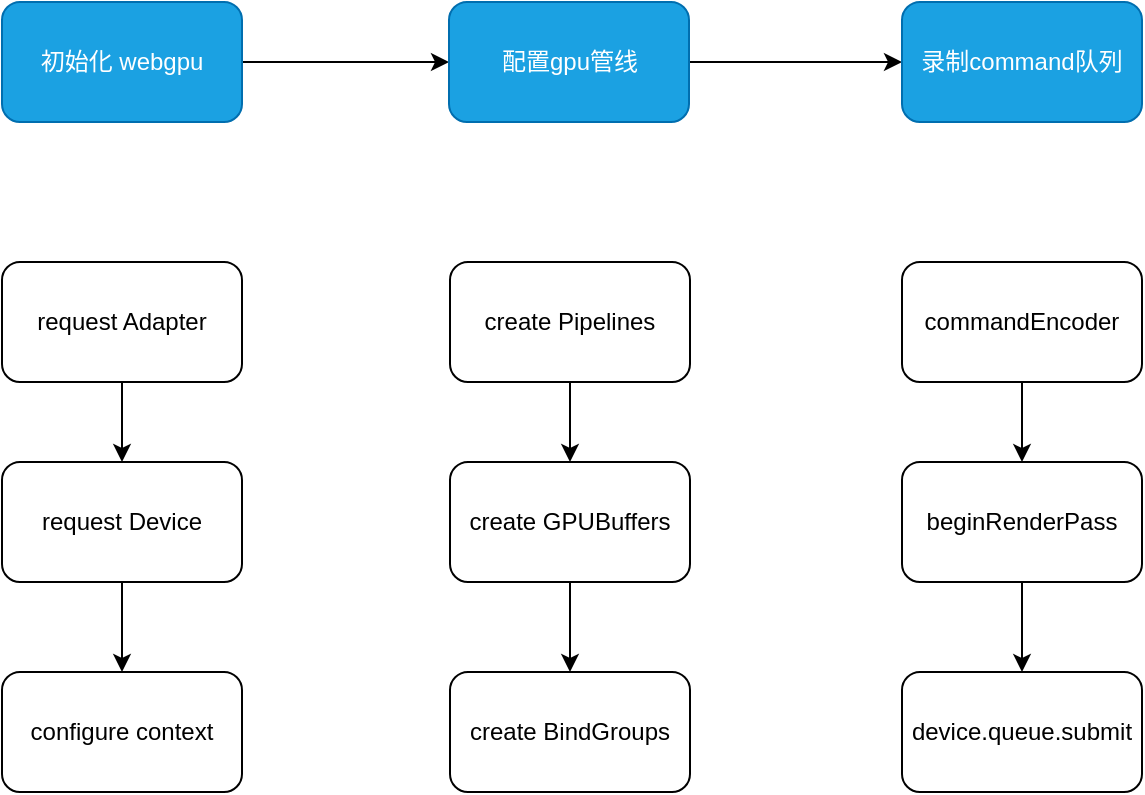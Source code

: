 <mxfile>
    <diagram id="ynYM5eg30JxEy858ucNE" name="第 1 页">
        <mxGraphModel dx="1406" dy="984" grid="1" gridSize="10" guides="1" tooltips="1" connect="1" arrows="1" fold="1" page="1" pageScale="1" pageWidth="827" pageHeight="1169" math="0" shadow="0">
            <root>
                <mxCell id="0"/>
                <mxCell id="1" parent="0"/>
                <mxCell id="21" value="" style="edgeStyle=none;html=1;" parent="1" source="2" target="4" edge="1">
                    <mxGeometry relative="1" as="geometry"/>
                </mxCell>
                <mxCell id="2" value="初始化 webgpu" style="rounded=1;whiteSpace=wrap;html=1;fillColor=#1ba1e2;fontColor=#ffffff;strokeColor=#006EAF;" parent="1" vertex="1">
                    <mxGeometry x="70" y="190" width="120" height="60" as="geometry"/>
                </mxCell>
                <mxCell id="22" value="" style="edgeStyle=none;html=1;" parent="1" source="4" target="5" edge="1">
                    <mxGeometry relative="1" as="geometry"/>
                </mxCell>
                <mxCell id="4" value="配置gpu管线" style="rounded=1;whiteSpace=wrap;html=1;fillColor=#1ba1e2;fontColor=#ffffff;strokeColor=#006EAF;" parent="1" vertex="1">
                    <mxGeometry x="293.5" y="190" width="120" height="60" as="geometry"/>
                </mxCell>
                <mxCell id="5" value="录制command队列" style="rounded=1;whiteSpace=wrap;html=1;fillColor=#1ba1e2;fontColor=#ffffff;strokeColor=#006EAF;" parent="1" vertex="1">
                    <mxGeometry x="520" y="190" width="120" height="60" as="geometry"/>
                </mxCell>
                <mxCell id="19" value="" style="edgeStyle=none;html=1;" parent="1" source="6" target="7" edge="1">
                    <mxGeometry relative="1" as="geometry"/>
                </mxCell>
                <mxCell id="6" value="request Adapter" style="rounded=1;whiteSpace=wrap;html=1;" parent="1" vertex="1">
                    <mxGeometry x="70" y="320" width="120" height="60" as="geometry"/>
                </mxCell>
                <mxCell id="20" value="" style="edgeStyle=none;html=1;" parent="1" source="7" target="8" edge="1">
                    <mxGeometry relative="1" as="geometry"/>
                </mxCell>
                <mxCell id="7" value="request Device" style="rounded=1;whiteSpace=wrap;html=1;" parent="1" vertex="1">
                    <mxGeometry x="70" y="420" width="120" height="60" as="geometry"/>
                </mxCell>
                <mxCell id="8" value="configure context" style="rounded=1;whiteSpace=wrap;html=1;" parent="1" vertex="1">
                    <mxGeometry x="70" y="525" width="120" height="60" as="geometry"/>
                </mxCell>
                <mxCell id="17" value="" style="edgeStyle=none;html=1;" parent="1" source="9" target="10" edge="1">
                    <mxGeometry relative="1" as="geometry"/>
                </mxCell>
                <mxCell id="9" value="create Pipelines" style="rounded=1;whiteSpace=wrap;html=1;" parent="1" vertex="1">
                    <mxGeometry x="294" y="320" width="120" height="60" as="geometry"/>
                </mxCell>
                <mxCell id="18" value="" style="edgeStyle=none;html=1;" parent="1" source="10" target="11" edge="1">
                    <mxGeometry relative="1" as="geometry"/>
                </mxCell>
                <mxCell id="10" value="create GPUBuffers" style="rounded=1;whiteSpace=wrap;html=1;" parent="1" vertex="1">
                    <mxGeometry x="294" y="420" width="120" height="60" as="geometry"/>
                </mxCell>
                <mxCell id="11" value="create BindGroups" style="rounded=1;whiteSpace=wrap;html=1;" parent="1" vertex="1">
                    <mxGeometry x="294" y="525" width="120" height="60" as="geometry"/>
                </mxCell>
                <mxCell id="15" value="" style="edgeStyle=none;html=1;" parent="1" source="12" target="13" edge="1">
                    <mxGeometry relative="1" as="geometry"/>
                </mxCell>
                <mxCell id="12" value="commandEncoder" style="rounded=1;whiteSpace=wrap;html=1;" parent="1" vertex="1">
                    <mxGeometry x="520" y="320" width="120" height="60" as="geometry"/>
                </mxCell>
                <mxCell id="16" value="" style="edgeStyle=none;html=1;" parent="1" source="13" target="14" edge="1">
                    <mxGeometry relative="1" as="geometry"/>
                </mxCell>
                <mxCell id="13" value="beginRenderPass" style="rounded=1;whiteSpace=wrap;html=1;" parent="1" vertex="1">
                    <mxGeometry x="520" y="420" width="120" height="60" as="geometry"/>
                </mxCell>
                <mxCell id="14" value="device.queue.submit" style="rounded=1;whiteSpace=wrap;html=1;" parent="1" vertex="1">
                    <mxGeometry x="520" y="525" width="120" height="60" as="geometry"/>
                </mxCell>
            </root>
        </mxGraphModel>
    </diagram>
</mxfile>